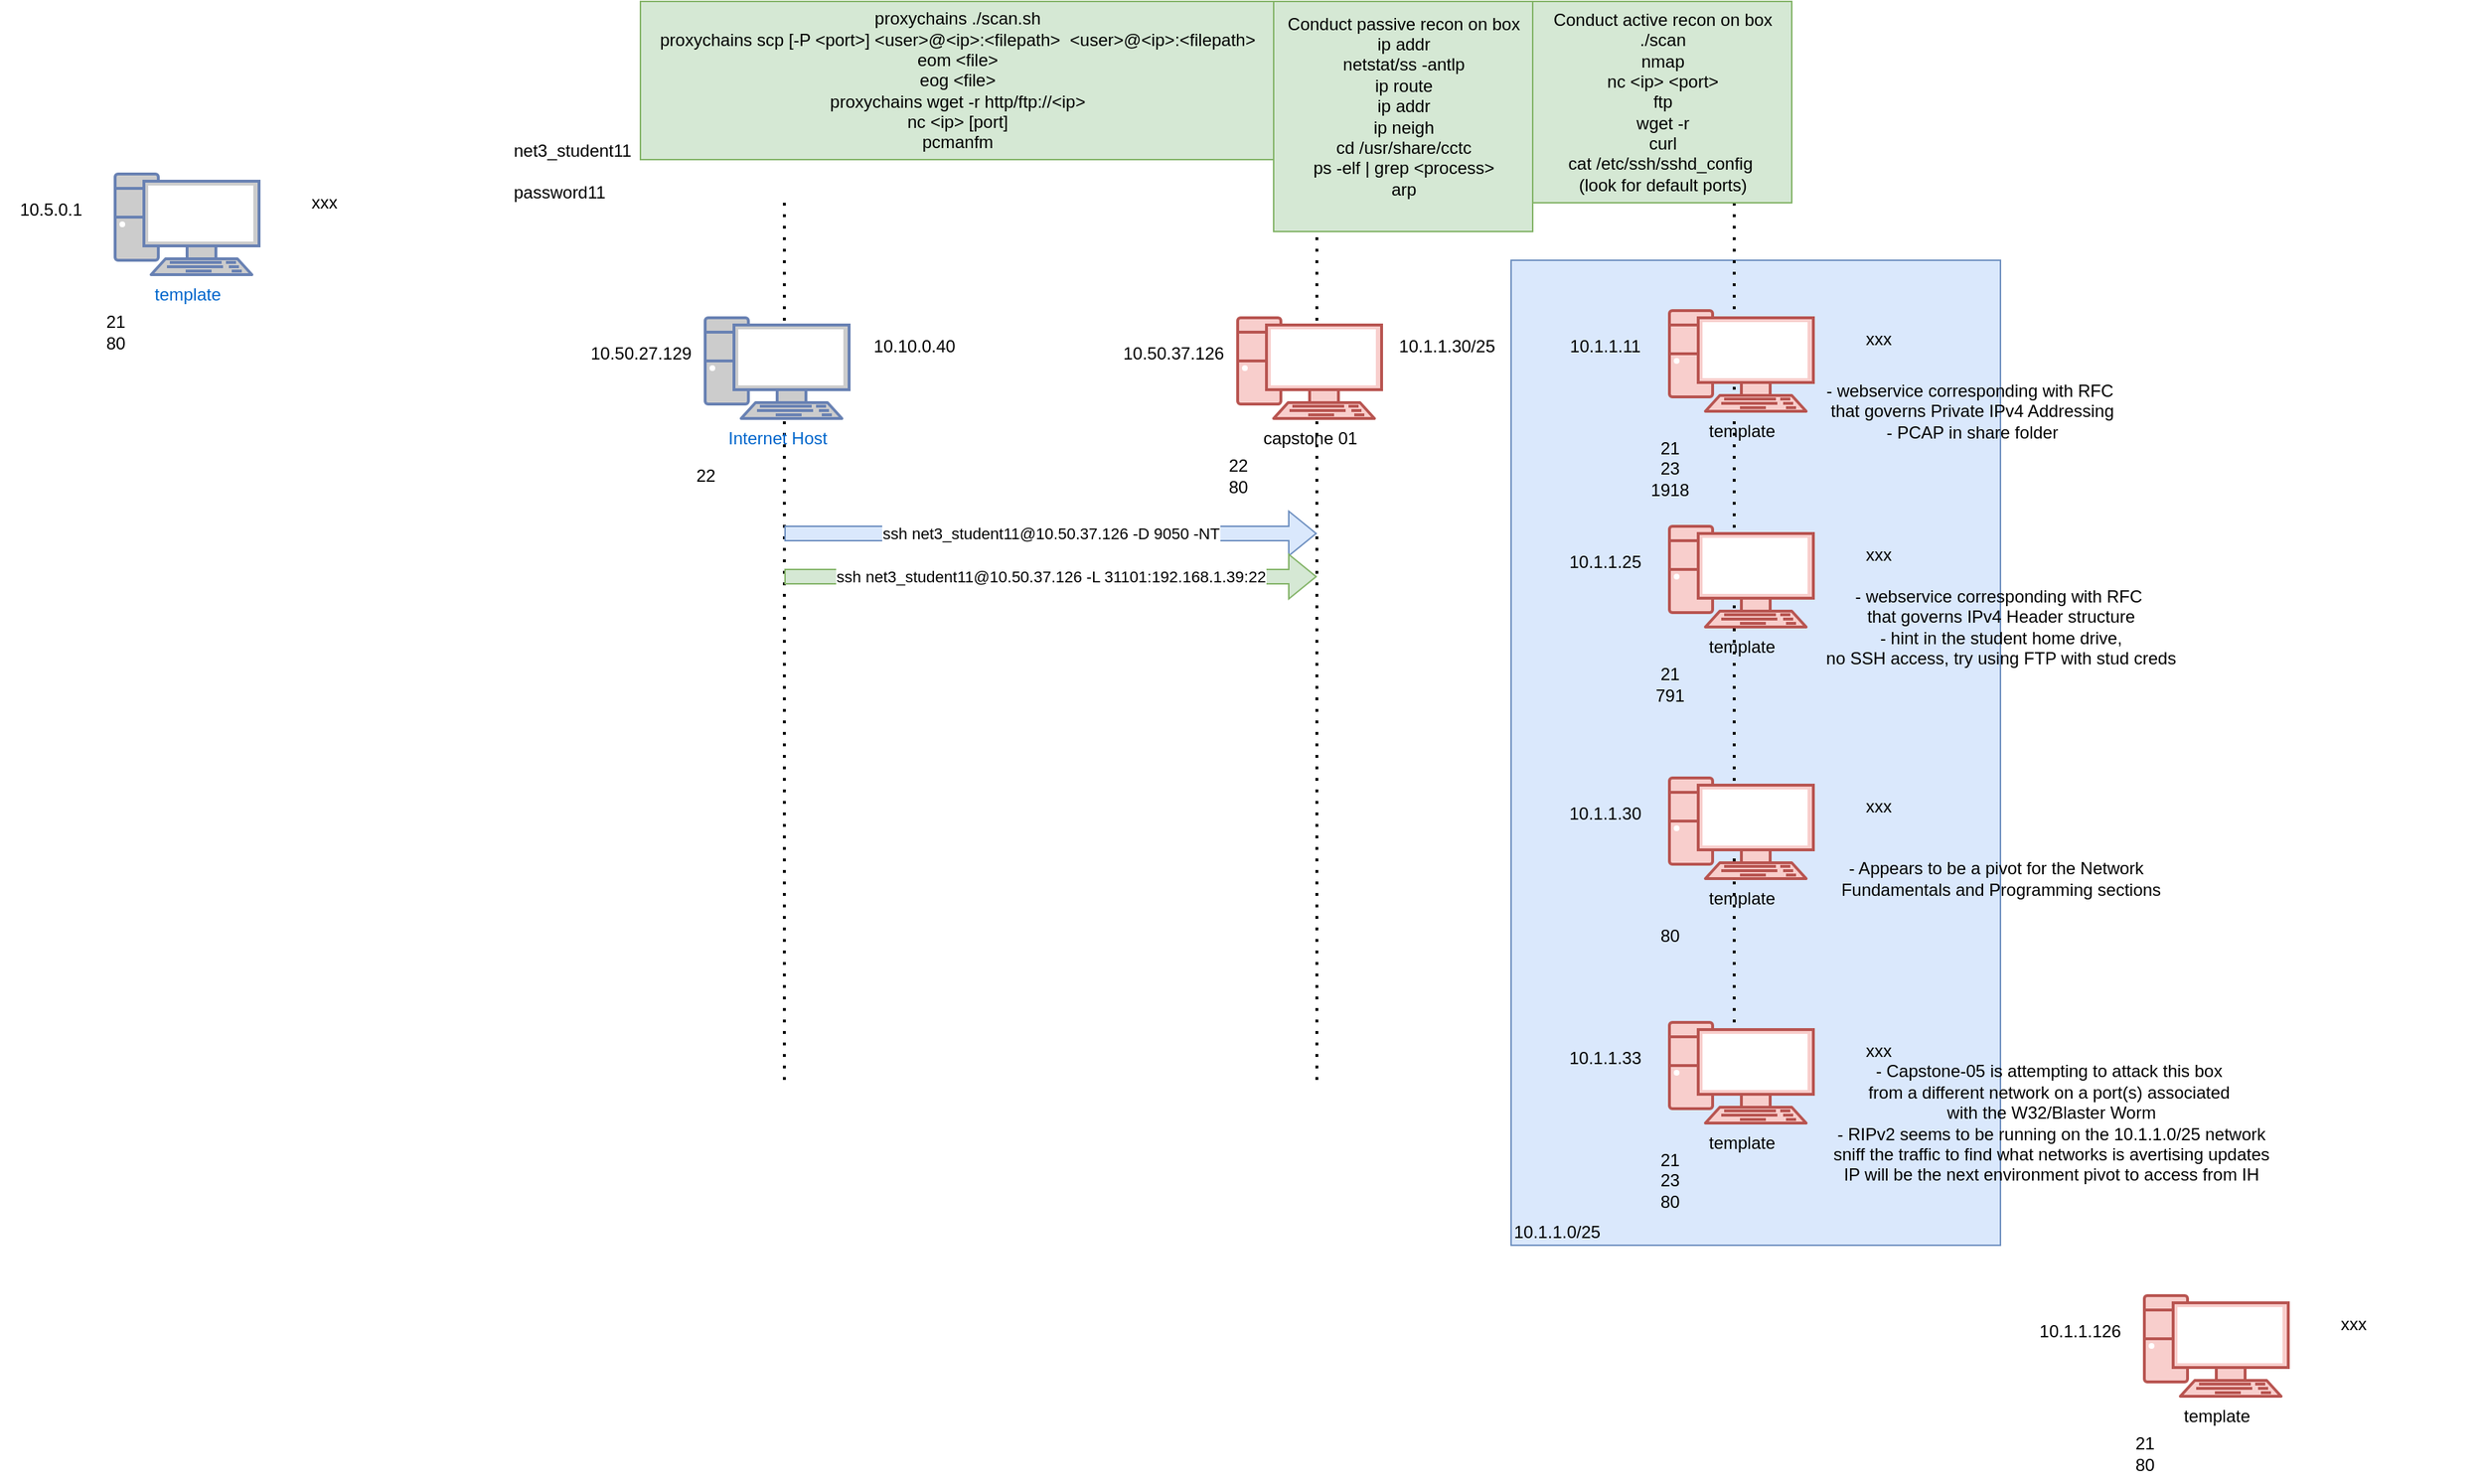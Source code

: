 <mxfile version="24.5.5" type="github">
  <diagram name="Page-1" id="YRNtaUdtWaeOzfIW47Cl">
    <mxGraphModel dx="2284" dy="1878" grid="1" gridSize="10" guides="1" tooltips="1" connect="1" arrows="1" fold="1" page="1" pageScale="1" pageWidth="850" pageHeight="1100" math="0" shadow="0">
      <root>
        <mxCell id="0" />
        <mxCell id="1" parent="0" />
        <mxCell id="WfWBA3N4DgZgR38kRwBX-62" value="&lt;span style=&quot;text-wrap: nowrap;&quot;&gt;10.1.1.0/25&lt;/span&gt;" style="whiteSpace=wrap;html=1;fillColor=#dae8fc;strokeColor=#6c8ebf;align=left;verticalAlign=bottom;" vertex="1" parent="1">
          <mxGeometry x="695" y="120" width="340" height="685" as="geometry" />
        </mxCell>
        <mxCell id="WfWBA3N4DgZgR38kRwBX-25" value="" style="endArrow=none;dashed=1;html=1;dashPattern=1 3;strokeWidth=2;rounded=0;" edge="1" parent="1">
          <mxGeometry width="50" height="50" relative="1" as="geometry">
            <mxPoint x="850" y="690" as="sourcePoint" />
            <mxPoint x="850" y="80" as="targetPoint" />
          </mxGeometry>
        </mxCell>
        <mxCell id="WfWBA3N4DgZgR38kRwBX-24" value="" style="endArrow=none;dashed=1;html=1;dashPattern=1 3;strokeWidth=2;rounded=0;" edge="1" parent="1">
          <mxGeometry width="50" height="50" relative="1" as="geometry">
            <mxPoint x="560" y="690" as="sourcePoint" />
            <mxPoint x="560" y="80" as="targetPoint" />
          </mxGeometry>
        </mxCell>
        <mxCell id="WfWBA3N4DgZgR38kRwBX-23" value="" style="endArrow=none;dashed=1;html=1;dashPattern=1 3;strokeWidth=2;rounded=0;" edge="1" parent="1">
          <mxGeometry width="50" height="50" relative="1" as="geometry">
            <mxPoint x="190" y="690" as="sourcePoint" />
            <mxPoint x="190" y="80" as="targetPoint" />
          </mxGeometry>
        </mxCell>
        <mxCell id="WfWBA3N4DgZgR38kRwBX-2" value="" style="group" vertex="1" connectable="0" parent="1">
          <mxGeometry x="-310" y="40" width="225" height="150" as="geometry" />
        </mxCell>
        <mxCell id="WfWBA3N4DgZgR38kRwBX-3" value="" style="group" vertex="1" connectable="0" parent="WfWBA3N4DgZgR38kRwBX-2">
          <mxGeometry y="20" width="225" height="130" as="geometry" />
        </mxCell>
        <mxCell id="WfWBA3N4DgZgR38kRwBX-4" value="template" style="fontColor=#0066CC;verticalAlign=top;verticalLabelPosition=bottom;labelPosition=center;align=center;html=1;outlineConnect=0;fillColor=#CCCCCC;strokeColor=#6881B3;gradientColor=none;gradientDirection=north;strokeWidth=2;shape=mxgraph.networks.pc;" vertex="1" parent="WfWBA3N4DgZgR38kRwBX-3">
          <mxGeometry x="35" width="100" height="70" as="geometry" />
        </mxCell>
        <mxCell id="WfWBA3N4DgZgR38kRwBX-5" value="21&lt;div&gt;80&lt;/div&gt;" style="text;html=1;align=center;verticalAlign=middle;resizable=0;points=[];autosize=1;strokeColor=none;fillColor=none;" vertex="1" parent="WfWBA3N4DgZgR38kRwBX-3">
          <mxGeometry x="15" y="90" width="40" height="40" as="geometry" />
        </mxCell>
        <mxCell id="WfWBA3N4DgZgR38kRwBX-6" value="xxx" style="text;html=1;align=center;verticalAlign=middle;resizable=0;points=[];autosize=1;strokeColor=none;fillColor=none;" vertex="1" parent="WfWBA3N4DgZgR38kRwBX-3">
          <mxGeometry x="160" y="5" width="40" height="30" as="geometry" />
        </mxCell>
        <mxCell id="WfWBA3N4DgZgR38kRwBX-7" value="10.5.0.1" style="text;html=1;align=center;verticalAlign=middle;resizable=0;points=[];autosize=1;strokeColor=none;fillColor=none;" vertex="1" parent="WfWBA3N4DgZgR38kRwBX-3">
          <mxGeometry x="-45" y="10" width="70" height="30" as="geometry" />
        </mxCell>
        <mxCell id="WfWBA3N4DgZgR38kRwBX-9" value="" style="group" vertex="1" connectable="0" parent="1">
          <mxGeometry x="100" y="140" width="225" height="150" as="geometry" />
        </mxCell>
        <mxCell id="WfWBA3N4DgZgR38kRwBX-10" value="" style="group" vertex="1" connectable="0" parent="WfWBA3N4DgZgR38kRwBX-9">
          <mxGeometry y="20" width="225" height="130" as="geometry" />
        </mxCell>
        <mxCell id="WfWBA3N4DgZgR38kRwBX-11" value="Internet Host" style="fontColor=#0066CC;verticalAlign=top;verticalLabelPosition=bottom;labelPosition=center;align=center;html=1;outlineConnect=0;fillColor=#CCCCCC;strokeColor=#6881B3;gradientColor=none;gradientDirection=north;strokeWidth=2;shape=mxgraph.networks.pc;" vertex="1" parent="WfWBA3N4DgZgR38kRwBX-10">
          <mxGeometry x="35" width="100" height="70" as="geometry" />
        </mxCell>
        <mxCell id="WfWBA3N4DgZgR38kRwBX-12" value="22" style="text;html=1;align=center;verticalAlign=middle;resizable=0;points=[];autosize=1;strokeColor=none;fillColor=none;" vertex="1" parent="WfWBA3N4DgZgR38kRwBX-10">
          <mxGeometry x="15" y="95" width="40" height="30" as="geometry" />
        </mxCell>
        <mxCell id="WfWBA3N4DgZgR38kRwBX-13" value="10.10.0.40" style="text;html=1;align=center;verticalAlign=middle;resizable=0;points=[];autosize=1;strokeColor=none;fillColor=none;" vertex="1" parent="WfWBA3N4DgZgR38kRwBX-10">
          <mxGeometry x="140" y="5" width="80" height="30" as="geometry" />
        </mxCell>
        <mxCell id="WfWBA3N4DgZgR38kRwBX-14" value="10.50.27.129&lt;span style=&quot;color: rgba(0, 0, 0, 0); font-family: monospace; font-size: 0px; text-align: start;&quot;&gt;%3CmxGraphModel%3E%3Croot%3E%3CmxCell%20id%3D%220%22%2F%3E%3CmxCell%20id%3D%221%22%20parent%3D%220%22%2F%3E%3CmxCell%20id%3D%222%22%20value%3D%22%22%20style%3D%22group%22%20vertex%3D%221%22%20connectable%3D%220%22%20parent%3D%221%22%3E%3CmxGeometry%20x%3D%22-310%22%20y%3D%2240%22%20width%3D%22225%22%20height%3D%22150%22%20as%3D%22geometry%22%2F%3E%3C%2FmxCell%3E%3CmxCell%20id%3D%223%22%20value%3D%22%22%20style%3D%22group%22%20vertex%3D%221%22%20connectable%3D%220%22%20parent%3D%222%22%3E%3CmxGeometry%20y%3D%2220%22%20width%3D%22225%22%20height%3D%22130%22%20as%3D%22geometry%22%2F%3E%3C%2FmxCell%3E%3CmxCell%20id%3D%224%22%20value%3D%22template%22%20style%3D%22fontColor%3D%230066CC%3BverticalAlign%3Dtop%3BverticalLabelPosition%3Dbottom%3BlabelPosition%3Dcenter%3Balign%3Dcenter%3Bhtml%3D1%3BoutlineConnect%3D0%3BfillColor%3D%23CCCCCC%3BstrokeColor%3D%236881B3%3BgradientColor%3Dnone%3BgradientDirection%3Dnorth%3BstrokeWidth%3D2%3Bshape%3Dmxgraph.networks.pc%3B%22%20vertex%3D%221%22%20parent%3D%223%22%3E%3CmxGeometry%20x%3D%2235%22%20width%3D%22100%22%20height%3D%2270%22%20as%3D%22geometry%22%2F%3E%3C%2FmxCell%3E%3CmxCell%20id%3D%225%22%20value%3D%2221%26lt%3Bdiv%26gt%3B80%26lt%3B%2Fdiv%26gt%3B%22%20style%3D%22text%3Bhtml%3D1%3Balign%3Dcenter%3BverticalAlign%3Dmiddle%3Bresizable%3D0%3Bpoints%3D%5B%5D%3Bautosize%3D1%3BstrokeColor%3Dnone%3BfillColor%3Dnone%3B%22%20vertex%3D%221%22%20parent%3D%223%22%3E%3CmxGeometry%20x%3D%2215%22%20y%3D%2290%22%20width%3D%2240%22%20height%3D%2240%22%20as%3D%22geometry%22%2F%3E%3C%2FmxCell%3E%3CmxCell%20id%3D%226%22%20value%3D%22xxx%22%20style%3D%22text%3Bhtml%3D1%3Balign%3Dcenter%3BverticalAlign%3Dmiddle%3Bresizable%3D0%3Bpoints%3D%5B%5D%3Bautosize%3D1%3BstrokeColor%3Dnone%3BfillColor%3Dnone%3B%22%20vertex%3D%221%22%20parent%3D%223%22%3E%3CmxGeometry%20x%3D%22160%22%20y%3D%225%22%20width%3D%2240%22%20height%3D%2230%22%20as%3D%22geometry%22%2F%3E%3C%2FmxCell%3E%3CmxCell%20id%3D%227%22%20value%3D%2210.5.0.1%22%20style%3D%22text%3Bhtml%3D1%3Balign%3Dcenter%3BverticalAlign%3Dmiddle%3Bresizable%3D0%3Bpoints%3D%5B%5D%3Bautosize%3D1%3BstrokeColor%3Dnone%3BfillColor%3Dnone%3B%22%20vertex%3D%221%22%20parent%3D%223%22%3E%3CmxGeometry%20x%3D%22-45%22%20y%3D%2210%22%20width%3D%2270%22%20height%3D%2230%22%20as%3D%22geometry%22%2F%3E%3C%2FmxCell%3E%3C%2Froot%3E%3C%2FmxGraphModel%3E&lt;/span&gt;&lt;span style=&quot;color: rgba(0, 0, 0, 0); font-family: monospace; font-size: 0px; text-align: start;&quot;&gt;%3CmxGraphModel%3E%3Croot%3E%3CmxCell%20id%3D%220%22%2F%3E%3CmxCell%20id%3D%221%22%20parent%3D%220%22%2F%3E%3CmxCell%20id%3D%222%22%20value%3D%22%22%20style%3D%22group%22%20vertex%3D%221%22%20connectable%3D%220%22%20parent%3D%221%22%3E%3CmxGeometry%20x%3D%22-310%22%20y%3D%2240%22%20width%3D%22225%22%20height%3D%22150%22%20as%3D%22geometry%22%2F%3E%3C%2FmxCell%3E%3CmxCell%20id%3D%223%22%20value%3D%22%22%20style%3D%22group%22%20vertex%3D%221%22%20connectable%3D%220%22%20parent%3D%222%22%3E%3CmxGeometry%20y%3D%2220%22%20width%3D%22225%22%20height%3D%22130%22%20as%3D%22geometry%22%2F%3E%3C%2FmxCell%3E%3CmxCell%20id%3D%224%22%20value%3D%22template%22%20style%3D%22fontColor%3D%230066CC%3BverticalAlign%3Dtop%3BverticalLabelPosition%3Dbottom%3BlabelPosition%3Dcenter%3Balign%3Dcenter%3Bhtml%3D1%3BoutlineConnect%3D0%3BfillColor%3D%23CCCCCC%3BstrokeColor%3D%236881B3%3BgradientColor%3Dnone%3BgradientDirection%3Dnorth%3BstrokeWidth%3D2%3Bshape%3Dmxgraph.networks.pc%3B%22%20vertex%3D%221%22%20parent%3D%223%22%3E%3CmxGeometry%20x%3D%2235%22%20width%3D%22100%22%20height%3D%2270%22%20as%3D%22geometry%22%2F%3E%3C%2FmxCell%3E%3CmxCell%20id%3D%225%22%20value%3D%2221%26lt%3Bdiv%26gt%3B80%26lt%3B%2Fdiv%26gt%3B%22%20style%3D%22text%3Bhtml%3D1%3Balign%3Dcenter%3BverticalAlign%3Dmiddle%3Bresizable%3D0%3Bpoints%3D%5B%5D%3Bautosize%3D1%3BstrokeColor%3Dnone%3BfillColor%3Dnone%3B%22%20vertex%3D%221%22%20parent%3D%223%22%3E%3CmxGeometry%20x%3D%2215%22%20y%3D%2290%22%20width%3D%2240%22%20height%3D%2240%22%20as%3D%22geometry%22%2F%3E%3C%2FmxCell%3E%3CmxCell%20id%3D%226%22%20value%3D%22xxx%22%20style%3D%22text%3Bhtml%3D1%3Balign%3Dcenter%3BverticalAlign%3Dmiddle%3Bresizable%3D0%3Bpoints%3D%5B%5D%3Bautosize%3D1%3BstrokeColor%3Dnone%3BfillColor%3Dnone%3B%22%20vertex%3D%221%22%20parent%3D%223%22%3E%3CmxGeometry%20x%3D%22160%22%20y%3D%225%22%20width%3D%2240%22%20height%3D%2230%22%20as%3D%22geometry%22%2F%3E%3C%2FmxCell%3E%3CmxCell%20id%3D%227%22%20value%3D%2210.5.0.1%22%20style%3D%22text%3Bhtml%3D1%3Balign%3Dcenter%3BverticalAlign%3Dmiddle%3Bresizable%3D0%3Bpoints%3D%5B%5D%3Bautosize%3D1%3BstrokeColor%3Dnone%3BfillColor%3Dnone%3B%22%20vertex%3D%221%22%20parent%3D%223%22%3E%3CmxGeometry%20x%3D%22-45%22%20y%3D%2210%22%20width%3D%2270%22%20height%3D%2230%22%20as%3D%22geometry%22%2F%3E%3C%2FmxCell%3E%3C%2Froot%3E%3C%2FmxGraphModel%3E&lt;/span&gt;" style="text;html=1;align=center;verticalAlign=middle;resizable=0;points=[];autosize=1;strokeColor=none;fillColor=none;" vertex="1" parent="WfWBA3N4DgZgR38kRwBX-10">
          <mxGeometry x="-55" y="10" width="90" height="30" as="geometry" />
        </mxCell>
        <mxCell id="WfWBA3N4DgZgR38kRwBX-17" value="" style="group" vertex="1" connectable="0" parent="1">
          <mxGeometry x="470" y="140" width="225" height="150" as="geometry" />
        </mxCell>
        <mxCell id="WfWBA3N4DgZgR38kRwBX-18" value="" style="group" vertex="1" connectable="0" parent="WfWBA3N4DgZgR38kRwBX-17">
          <mxGeometry y="20" width="225" height="130" as="geometry" />
        </mxCell>
        <mxCell id="WfWBA3N4DgZgR38kRwBX-19" value="capstone 01" style="verticalAlign=top;verticalLabelPosition=bottom;labelPosition=center;align=center;html=1;outlineConnect=0;fillColor=#f8cecc;strokeColor=#b85450;gradientDirection=north;strokeWidth=2;shape=mxgraph.networks.pc;" vertex="1" parent="WfWBA3N4DgZgR38kRwBX-18">
          <mxGeometry x="35" width="100" height="70" as="geometry" />
        </mxCell>
        <mxCell id="WfWBA3N4DgZgR38kRwBX-20" value="22&lt;div&gt;80&lt;/div&gt;" style="text;html=1;align=center;verticalAlign=middle;resizable=0;points=[];autosize=1;strokeColor=none;fillColor=none;" vertex="1" parent="WfWBA3N4DgZgR38kRwBX-18">
          <mxGeometry x="15" y="90" width="40" height="40" as="geometry" />
        </mxCell>
        <mxCell id="WfWBA3N4DgZgR38kRwBX-21" value="10.1.1.30/25" style="text;html=1;align=center;verticalAlign=middle;resizable=0;points=[];autosize=1;strokeColor=none;fillColor=none;" vertex="1" parent="WfWBA3N4DgZgR38kRwBX-18">
          <mxGeometry x="135" y="5" width="90" height="30" as="geometry" />
        </mxCell>
        <mxCell id="WfWBA3N4DgZgR38kRwBX-22" value="10.50.37.126" style="text;html=1;align=center;verticalAlign=middle;resizable=0;points=[];autosize=1;strokeColor=none;fillColor=none;" vertex="1" parent="WfWBA3N4DgZgR38kRwBX-18">
          <mxGeometry x="-55" y="10" width="90" height="30" as="geometry" />
        </mxCell>
        <mxCell id="WfWBA3N4DgZgR38kRwBX-26" value="" style="group" vertex="1" connectable="0" parent="1">
          <mxGeometry x="1100" y="820" width="225" height="150" as="geometry" />
        </mxCell>
        <mxCell id="WfWBA3N4DgZgR38kRwBX-27" value="" style="group" vertex="1" connectable="0" parent="WfWBA3N4DgZgR38kRwBX-26">
          <mxGeometry y="20" width="225" height="130" as="geometry" />
        </mxCell>
        <mxCell id="WfWBA3N4DgZgR38kRwBX-28" value="template" style="verticalAlign=top;verticalLabelPosition=bottom;labelPosition=center;align=center;html=1;outlineConnect=0;fillColor=#f8cecc;strokeColor=#b85450;gradientDirection=north;strokeWidth=2;shape=mxgraph.networks.pc;" vertex="1" parent="WfWBA3N4DgZgR38kRwBX-27">
          <mxGeometry x="35" width="100" height="70" as="geometry" />
        </mxCell>
        <mxCell id="WfWBA3N4DgZgR38kRwBX-29" value="21&lt;div&gt;80&lt;/div&gt;" style="text;html=1;align=center;verticalAlign=middle;resizable=0;points=[];autosize=1;strokeColor=none;fillColor=none;" vertex="1" parent="WfWBA3N4DgZgR38kRwBX-27">
          <mxGeometry x="15" y="90" width="40" height="40" as="geometry" />
        </mxCell>
        <mxCell id="WfWBA3N4DgZgR38kRwBX-30" value="xxx" style="text;html=1;align=center;verticalAlign=middle;resizable=0;points=[];autosize=1;strokeColor=none;fillColor=none;" vertex="1" parent="WfWBA3N4DgZgR38kRwBX-27">
          <mxGeometry x="160" y="5" width="40" height="30" as="geometry" />
        </mxCell>
        <mxCell id="WfWBA3N4DgZgR38kRwBX-31" value="10.1.1.126" style="text;html=1;align=center;verticalAlign=middle;resizable=0;points=[];autosize=1;strokeColor=none;fillColor=none;" vertex="1" parent="WfWBA3N4DgZgR38kRwBX-27">
          <mxGeometry x="-50" y="10" width="80" height="30" as="geometry" />
        </mxCell>
        <mxCell id="WfWBA3N4DgZgR38kRwBX-32" value="net3_student11&#xa;&#xa;password11" style="text;whiteSpace=wrap;" vertex="1" parent="1">
          <mxGeometry y="30" width="180" height="40" as="geometry" />
        </mxCell>
        <mxCell id="WfWBA3N4DgZgR38kRwBX-33" value="Conduct passive recon on box&lt;div&gt;ip addr&lt;/div&gt;&lt;div&gt;netstat/ss -antlp&lt;/div&gt;&lt;div&gt;ip route&lt;/div&gt;&lt;div&gt;ip addr&lt;/div&gt;&lt;div&gt;ip neigh&lt;/div&gt;&lt;div&gt;cd /usr/share/cctc&lt;/div&gt;&lt;div&gt;ps -elf | grep &amp;lt;process&amp;gt;&lt;/div&gt;&lt;div&gt;arp&lt;/div&gt;&lt;div&gt;&lt;br&gt;&lt;/div&gt;" style="text;html=1;align=center;verticalAlign=middle;resizable=0;points=[];autosize=1;strokeColor=#82b366;fillColor=#d5e8d4;" vertex="1" parent="1">
          <mxGeometry x="530" y="-60" width="180" height="160" as="geometry" />
        </mxCell>
        <mxCell id="WfWBA3N4DgZgR38kRwBX-34" value="&lt;div&gt;Conduct active recon on box&lt;/div&gt;&lt;div&gt;./scan&lt;/div&gt;&lt;div&gt;nmap&lt;/div&gt;&lt;div&gt;nc &amp;lt;ip&amp;gt; &amp;lt;port&amp;gt;&lt;/div&gt;&lt;div&gt;ftp&lt;/div&gt;&lt;div&gt;wget -r&lt;/div&gt;&lt;div&gt;curl&lt;/div&gt;&lt;div&gt;cat /etc/ssh/sshd_config&amp;nbsp;&lt;/div&gt;&lt;div&gt;(look for default ports)&lt;/div&gt;" style="text;html=1;align=center;verticalAlign=middle;resizable=0;points=[];autosize=1;strokeColor=#82b366;fillColor=#d5e8d4;" vertex="1" parent="1">
          <mxGeometry x="710" y="-60" width="180" height="140" as="geometry" />
        </mxCell>
        <mxCell id="WfWBA3N4DgZgR38kRwBX-35" value="proxychains ./scan.sh&lt;div&gt;proxychains scp [-P &amp;lt;port&amp;gt;] &amp;lt;user&amp;gt;@&amp;lt;ip&amp;gt;:&amp;lt;filepath&amp;gt;&amp;nbsp; &amp;lt;user&amp;gt;@&amp;lt;ip&amp;gt;:&amp;lt;filepath&amp;gt;&lt;/div&gt;&lt;div&gt;eom &amp;lt;file&amp;gt;&lt;/div&gt;&lt;div&gt;eog &amp;lt;file&amp;gt;&lt;/div&gt;&lt;div&gt;proxychains wget -r http/ftp://&amp;lt;ip&amp;gt;&lt;/div&gt;&lt;div&gt;nc &amp;lt;ip&amp;gt; [port]&lt;/div&gt;&lt;div&gt;pcmanfm&lt;/div&gt;" style="text;html=1;align=center;verticalAlign=middle;resizable=0;points=[];autosize=1;strokeColor=#82b366;fillColor=#d5e8d4;" vertex="1" parent="1">
          <mxGeometry x="90" y="-60" width="440" height="110" as="geometry" />
        </mxCell>
        <mxCell id="WfWBA3N4DgZgR38kRwBX-36" value="ssh net3_student11@10.50.37.126 -D 9050 -NT" style="shape=flexArrow;endArrow=classic;html=1;rounded=0;fillColor=#dae8fc;strokeColor=#6c8ebf;" edge="1" parent="1">
          <mxGeometry width="50" height="50" relative="1" as="geometry">
            <mxPoint x="190" y="310" as="sourcePoint" />
            <mxPoint x="560" y="310" as="targetPoint" />
          </mxGeometry>
        </mxCell>
        <mxCell id="WfWBA3N4DgZgR38kRwBX-37" value="" style="group" vertex="1" connectable="0" parent="1">
          <mxGeometry x="770" y="135" width="600" height="670" as="geometry" />
        </mxCell>
        <mxCell id="WfWBA3N4DgZgR38kRwBX-38" value="" style="group" vertex="1" connectable="0" parent="WfWBA3N4DgZgR38kRwBX-37">
          <mxGeometry y="20" width="600" height="650" as="geometry" />
        </mxCell>
        <mxCell id="WfWBA3N4DgZgR38kRwBX-39" value="template" style="verticalAlign=top;verticalLabelPosition=bottom;labelPosition=center;align=center;html=1;outlineConnect=0;fillColor=#f8cecc;strokeColor=#b85450;gradientDirection=north;strokeWidth=2;shape=mxgraph.networks.pc;" vertex="1" parent="WfWBA3N4DgZgR38kRwBX-38">
          <mxGeometry x="35" width="100" height="70" as="geometry" />
        </mxCell>
        <mxCell id="WfWBA3N4DgZgR38kRwBX-40" value="21&lt;div&gt;23&lt;/div&gt;&lt;div&gt;1918&lt;/div&gt;" style="text;html=1;align=center;verticalAlign=middle;resizable=0;points=[];autosize=1;strokeColor=none;fillColor=none;" vertex="1" parent="WfWBA3N4DgZgR38kRwBX-38">
          <mxGeometry x="10" y="80" width="50" height="60" as="geometry" />
        </mxCell>
        <mxCell id="WfWBA3N4DgZgR38kRwBX-41" value="xxx" style="text;html=1;align=center;verticalAlign=middle;resizable=0;points=[];autosize=1;strokeColor=none;fillColor=none;" vertex="1" parent="WfWBA3N4DgZgR38kRwBX-38">
          <mxGeometry x="160" y="5" width="40" height="30" as="geometry" />
        </mxCell>
        <mxCell id="WfWBA3N4DgZgR38kRwBX-42" value="10.1.1.11" style="text;html=1;align=center;verticalAlign=middle;resizable=0;points=[];autosize=1;strokeColor=none;fillColor=none;" vertex="1" parent="WfWBA3N4DgZgR38kRwBX-38">
          <mxGeometry x="-45" y="10" width="70" height="30" as="geometry" />
        </mxCell>
        <mxCell id="WfWBA3N4DgZgR38kRwBX-64" value="- webservice corresponding with RFC&amp;nbsp;&lt;div&gt;that governs Private IPv4 Addressing&lt;div&gt;- PCAP in share folder&lt;/div&gt;&lt;/div&gt;" style="text;html=1;align=center;verticalAlign=middle;resizable=0;points=[];autosize=1;strokeColor=none;fillColor=none;" vertex="1" parent="WfWBA3N4DgZgR38kRwBX-38">
          <mxGeometry x="130" y="40" width="230" height="60" as="geometry" />
        </mxCell>
        <mxCell id="WfWBA3N4DgZgR38kRwBX-65" value="- webservice corresponding with RFC&amp;nbsp;&lt;div&gt;that governs IPv4 Header structure&lt;div&gt;- hint in the student home drive,&lt;/div&gt;&lt;/div&gt;&lt;div&gt;no SSH access, try using FTP with stud creds&lt;/div&gt;" style="text;html=1;align=center;verticalAlign=middle;resizable=0;points=[];autosize=1;strokeColor=none;fillColor=none;" vertex="1" parent="WfWBA3N4DgZgR38kRwBX-38">
          <mxGeometry x="130" y="185" width="270" height="70" as="geometry" />
        </mxCell>
        <mxCell id="WfWBA3N4DgZgR38kRwBX-67" value="- Capstone-05 is attempting to attack this box&amp;nbsp;&lt;div&gt;from a different network on a port(s) associated&amp;nbsp;&lt;/div&gt;&lt;div&gt;with&amp;nbsp;&lt;span style=&quot;background-color: initial;&quot;&gt;the W32/Blaster Worm&lt;/span&gt;&lt;/div&gt;&lt;div&gt;&lt;span style=&quot;background-color: initial;&quot;&gt;- RIPv2 seems to be running on the 10.1.1.0/25 network&lt;/span&gt;&lt;/div&gt;&lt;div&gt;&lt;span style=&quot;background-color: initial;&quot;&gt;sniff the traffic to find what networks is avertising updates&lt;/span&gt;&lt;/div&gt;&lt;div&gt;&lt;span style=&quot;background-color: initial;&quot;&gt;IP will be the next environment pivot to access from IH&lt;/span&gt;&lt;/div&gt;" style="text;html=1;align=center;verticalAlign=middle;resizable=0;points=[];autosize=1;strokeColor=none;fillColor=none;" vertex="1" parent="WfWBA3N4DgZgR38kRwBX-38">
          <mxGeometry x="135" y="515" width="330" height="100" as="geometry" />
        </mxCell>
        <mxCell id="WfWBA3N4DgZgR38kRwBX-43" value="" style="group" vertex="1" connectable="0" parent="1">
          <mxGeometry x="770" y="285" width="225" height="150" as="geometry" />
        </mxCell>
        <mxCell id="WfWBA3N4DgZgR38kRwBX-44" value="" style="group" vertex="1" connectable="0" parent="WfWBA3N4DgZgR38kRwBX-43">
          <mxGeometry y="20" width="225" height="130" as="geometry" />
        </mxCell>
        <mxCell id="WfWBA3N4DgZgR38kRwBX-45" value="template" style="verticalAlign=top;verticalLabelPosition=bottom;labelPosition=center;align=center;html=1;outlineConnect=0;fillColor=#f8cecc;strokeColor=#b85450;gradientDirection=north;strokeWidth=2;shape=mxgraph.networks.pc;" vertex="1" parent="WfWBA3N4DgZgR38kRwBX-44">
          <mxGeometry x="35" width="100" height="70" as="geometry" />
        </mxCell>
        <mxCell id="WfWBA3N4DgZgR38kRwBX-46" value="21&lt;div&gt;791&lt;/div&gt;" style="text;html=1;align=center;verticalAlign=middle;resizable=0;points=[];autosize=1;strokeColor=none;fillColor=none;" vertex="1" parent="WfWBA3N4DgZgR38kRwBX-44">
          <mxGeometry x="15" y="90" width="40" height="40" as="geometry" />
        </mxCell>
        <mxCell id="WfWBA3N4DgZgR38kRwBX-47" value="xxx" style="text;html=1;align=center;verticalAlign=middle;resizable=0;points=[];autosize=1;strokeColor=none;fillColor=none;" vertex="1" parent="WfWBA3N4DgZgR38kRwBX-44">
          <mxGeometry x="160" y="5" width="40" height="30" as="geometry" />
        </mxCell>
        <mxCell id="WfWBA3N4DgZgR38kRwBX-48" value="10.1.1.25" style="text;html=1;align=center;verticalAlign=middle;resizable=0;points=[];autosize=1;strokeColor=none;fillColor=none;" vertex="1" parent="WfWBA3N4DgZgR38kRwBX-44">
          <mxGeometry x="-45" y="10" width="70" height="30" as="geometry" />
        </mxCell>
        <mxCell id="WfWBA3N4DgZgR38kRwBX-49" value="" style="group" vertex="1" connectable="0" parent="1">
          <mxGeometry x="770" y="460" width="390" height="150" as="geometry" />
        </mxCell>
        <mxCell id="WfWBA3N4DgZgR38kRwBX-50" value="" style="group" vertex="1" connectable="0" parent="WfWBA3N4DgZgR38kRwBX-49">
          <mxGeometry y="20" width="390" height="130" as="geometry" />
        </mxCell>
        <mxCell id="WfWBA3N4DgZgR38kRwBX-51" value="template" style="verticalAlign=top;verticalLabelPosition=bottom;labelPosition=center;align=center;html=1;outlineConnect=0;fillColor=#f8cecc;strokeColor=#b85450;gradientDirection=north;strokeWidth=2;shape=mxgraph.networks.pc;" vertex="1" parent="WfWBA3N4DgZgR38kRwBX-50">
          <mxGeometry x="35" width="100" height="70" as="geometry" />
        </mxCell>
        <mxCell id="WfWBA3N4DgZgR38kRwBX-52" value="80" style="text;html=1;align=center;verticalAlign=middle;resizable=0;points=[];autosize=1;strokeColor=none;fillColor=none;" vertex="1" parent="WfWBA3N4DgZgR38kRwBX-50">
          <mxGeometry x="15" y="95" width="40" height="30" as="geometry" />
        </mxCell>
        <mxCell id="WfWBA3N4DgZgR38kRwBX-53" value="xxx" style="text;html=1;align=center;verticalAlign=middle;resizable=0;points=[];autosize=1;strokeColor=none;fillColor=none;" vertex="1" parent="WfWBA3N4DgZgR38kRwBX-50">
          <mxGeometry x="160" y="5" width="40" height="30" as="geometry" />
        </mxCell>
        <mxCell id="WfWBA3N4DgZgR38kRwBX-54" value="10.1.1.30" style="text;html=1;align=center;verticalAlign=middle;resizable=0;points=[];autosize=1;strokeColor=none;fillColor=none;" vertex="1" parent="WfWBA3N4DgZgR38kRwBX-50">
          <mxGeometry x="-45" y="10" width="70" height="30" as="geometry" />
        </mxCell>
        <mxCell id="WfWBA3N4DgZgR38kRwBX-66" value="- Appears to be a pivot for the Network&amp;nbsp;&amp;nbsp;&lt;div&gt;Fundamentals and Programming sections&lt;/div&gt;" style="text;html=1;align=center;verticalAlign=middle;resizable=0;points=[];autosize=1;strokeColor=none;fillColor=none;" vertex="1" parent="WfWBA3N4DgZgR38kRwBX-50">
          <mxGeometry x="140" y="50" width="250" height="40" as="geometry" />
        </mxCell>
        <mxCell id="WfWBA3N4DgZgR38kRwBX-55" value="" style="group" vertex="1" connectable="0" parent="1">
          <mxGeometry x="770" y="630" width="225" height="160" as="geometry" />
        </mxCell>
        <mxCell id="WfWBA3N4DgZgR38kRwBX-56" value="" style="group" vertex="1" connectable="0" parent="WfWBA3N4DgZgR38kRwBX-55">
          <mxGeometry y="20" width="225" height="140" as="geometry" />
        </mxCell>
        <mxCell id="WfWBA3N4DgZgR38kRwBX-57" value="template" style="verticalAlign=top;verticalLabelPosition=bottom;labelPosition=center;align=center;html=1;outlineConnect=0;fillColor=#f8cecc;strokeColor=#b85450;gradientDirection=north;strokeWidth=2;shape=mxgraph.networks.pc;" vertex="1" parent="WfWBA3N4DgZgR38kRwBX-56">
          <mxGeometry x="35" width="100" height="70" as="geometry" />
        </mxCell>
        <mxCell id="WfWBA3N4DgZgR38kRwBX-58" value="21&lt;div&gt;23&lt;/div&gt;&lt;div&gt;80&lt;/div&gt;" style="text;html=1;align=center;verticalAlign=middle;resizable=0;points=[];autosize=1;strokeColor=none;fillColor=none;" vertex="1" parent="WfWBA3N4DgZgR38kRwBX-56">
          <mxGeometry x="15" y="80" width="40" height="60" as="geometry" />
        </mxCell>
        <mxCell id="WfWBA3N4DgZgR38kRwBX-59" value="xxx" style="text;html=1;align=center;verticalAlign=middle;resizable=0;points=[];autosize=1;strokeColor=none;fillColor=none;" vertex="1" parent="WfWBA3N4DgZgR38kRwBX-56">
          <mxGeometry x="160" y="5" width="40" height="30" as="geometry" />
        </mxCell>
        <mxCell id="WfWBA3N4DgZgR38kRwBX-60" value="10.1.1.33" style="text;html=1;align=center;verticalAlign=middle;resizable=0;points=[];autosize=1;strokeColor=none;fillColor=none;" vertex="1" parent="WfWBA3N4DgZgR38kRwBX-56">
          <mxGeometry x="-45" y="10" width="70" height="30" as="geometry" />
        </mxCell>
        <mxCell id="WfWBA3N4DgZgR38kRwBX-63" value="ssh net3_student11@10.50.37.126 -L 31101:192.168.1.39:22" style="shape=flexArrow;endArrow=classic;html=1;rounded=0;fillColor=#d5e8d4;strokeColor=#82b366;" edge="1" parent="1">
          <mxGeometry width="50" height="50" relative="1" as="geometry">
            <mxPoint x="190" y="340" as="sourcePoint" />
            <mxPoint x="560" y="340" as="targetPoint" />
          </mxGeometry>
        </mxCell>
      </root>
    </mxGraphModel>
  </diagram>
</mxfile>
